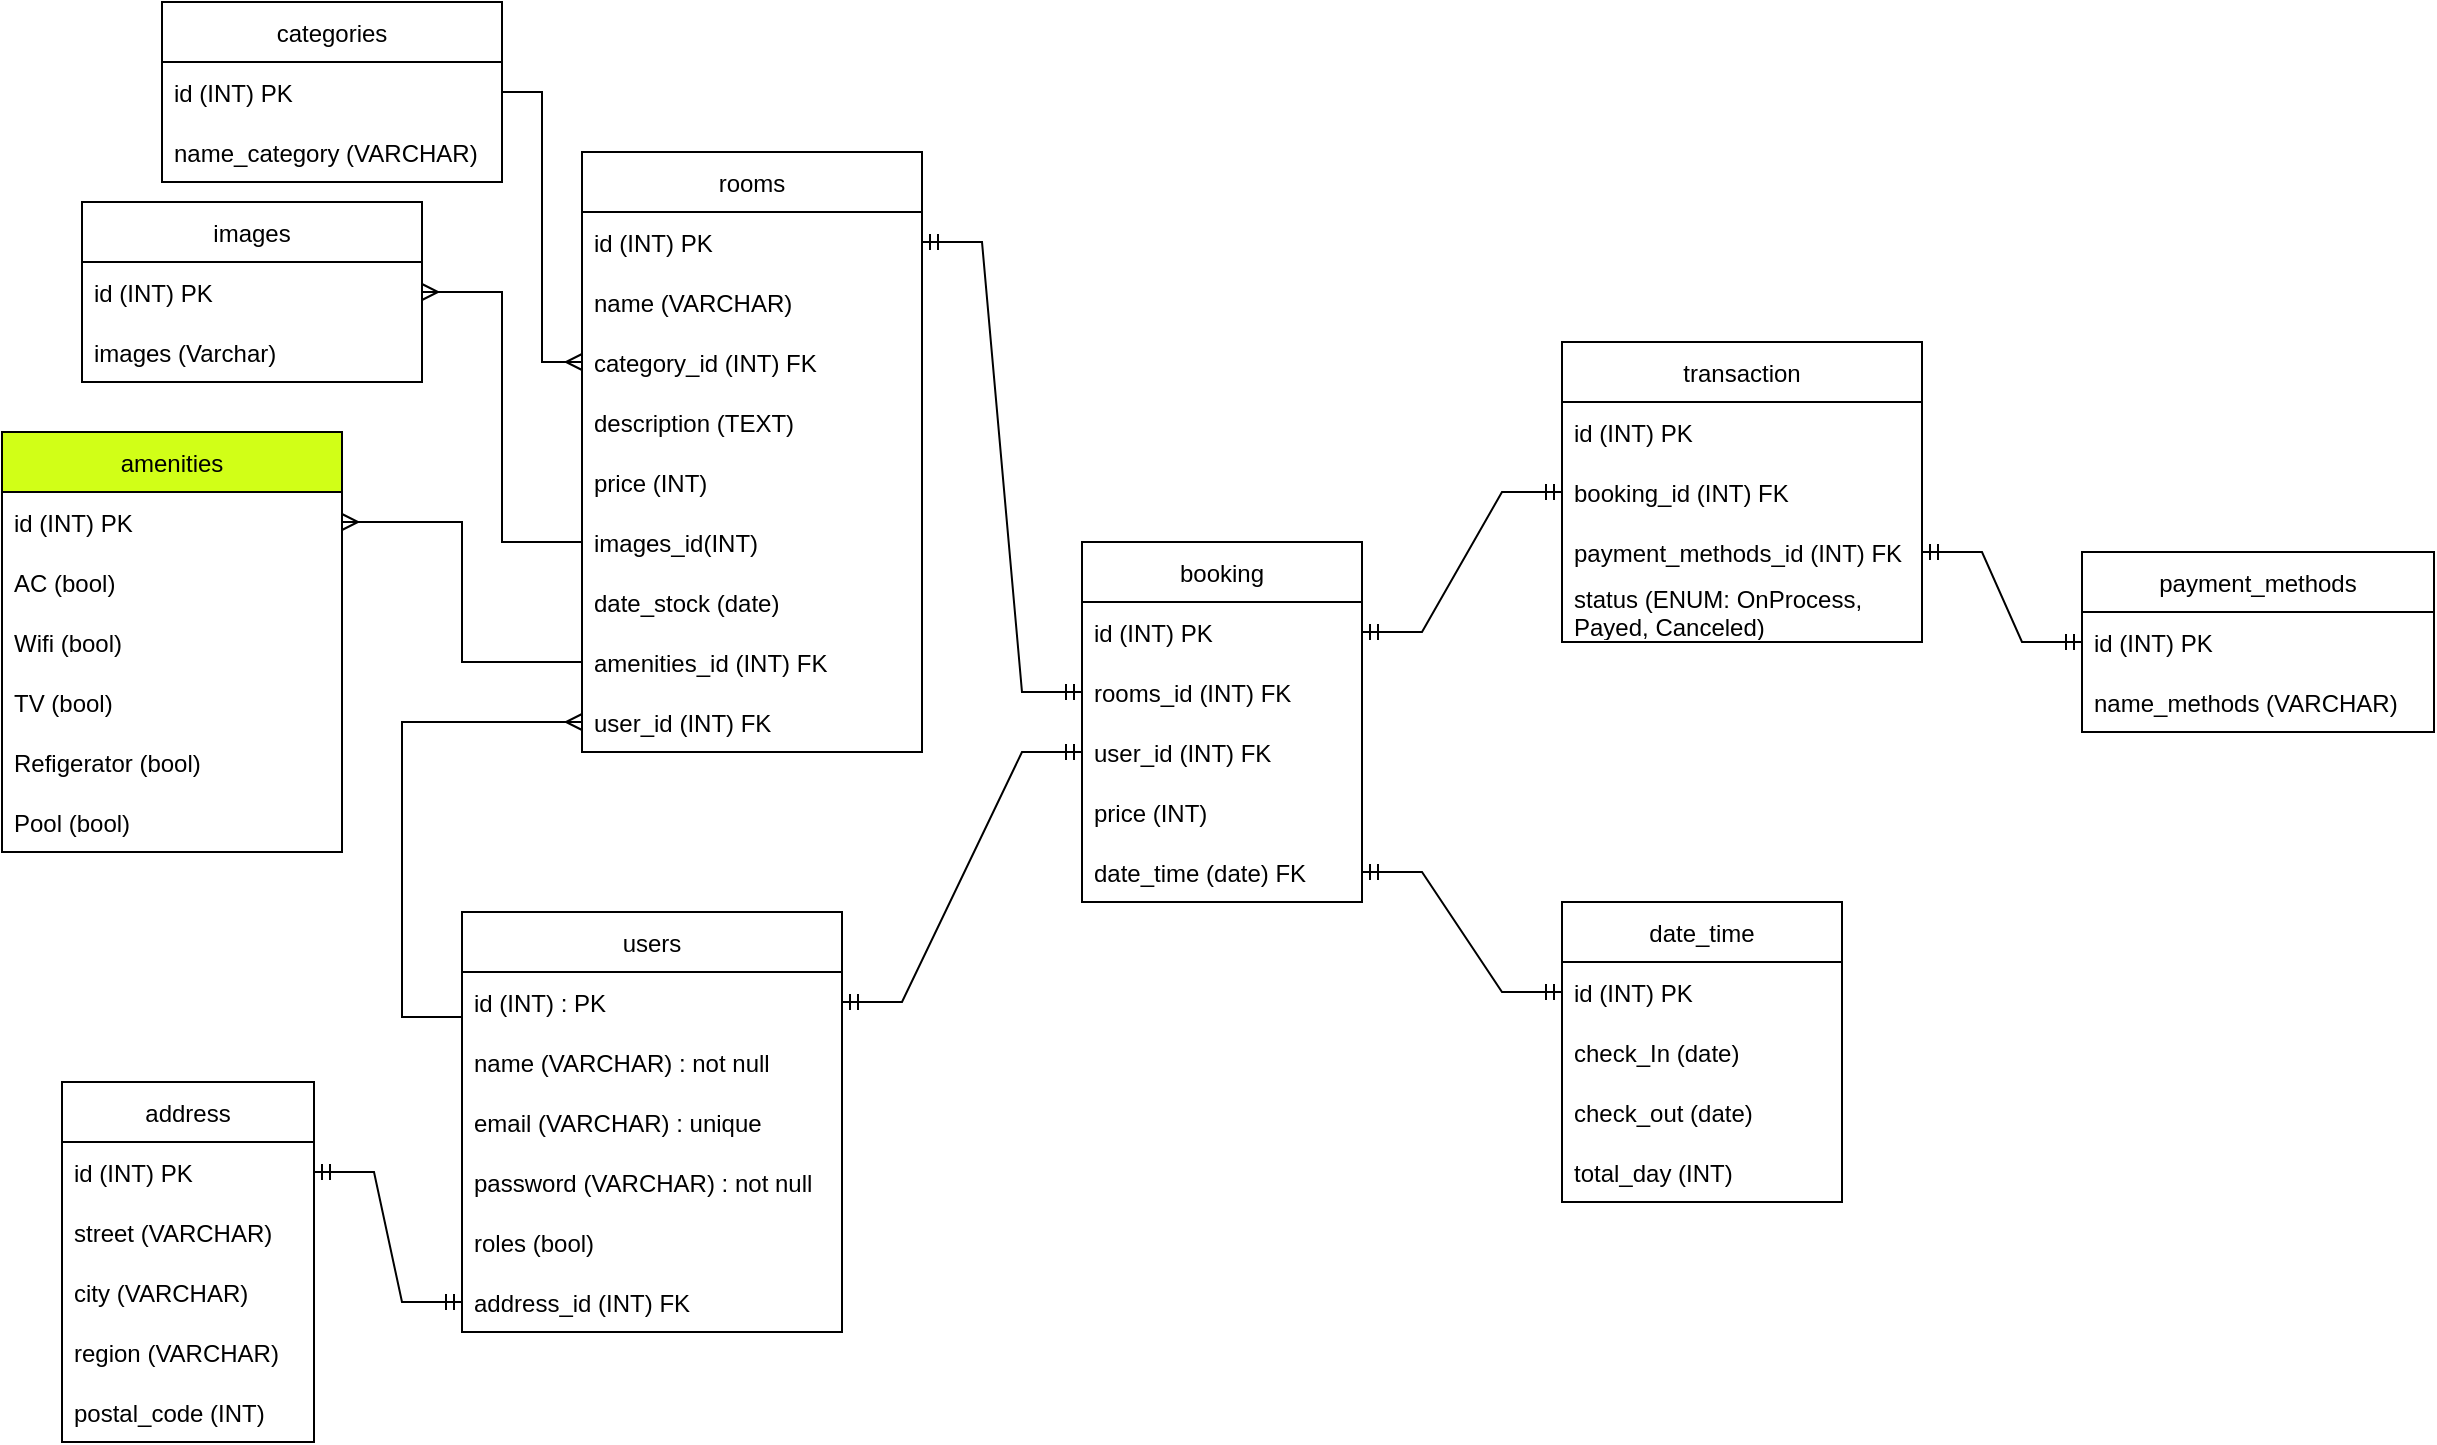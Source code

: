 <mxfile>
    <diagram id="cJwIZMxX6NavqjxChlhD" name="Page-1">
        <mxGraphModel dx="497" dy="374" grid="1" gridSize="10" guides="1" tooltips="1" connect="1" arrows="1" fold="1" page="1" pageScale="1" pageWidth="1100" pageHeight="850" math="0" shadow="0">
            <root>
                <mxCell id="0"/>
                <mxCell id="1" parent="0"/>
                <mxCell id="2" value="users" style="swimlane;fontStyle=0;childLayout=stackLayout;horizontal=1;startSize=30;horizontalStack=0;resizeParent=1;resizeParentMax=0;resizeLast=0;collapsible=1;marginBottom=0;" parent="1" vertex="1">
                    <mxGeometry x="780" y="495" width="190" height="210" as="geometry"/>
                </mxCell>
                <mxCell id="3" value="id (INT) : PK" style="text;strokeColor=none;fillColor=none;align=left;verticalAlign=middle;spacingLeft=4;spacingRight=4;overflow=hidden;points=[[0,0.5],[1,0.5]];portConstraint=eastwest;rotatable=0;" parent="2" vertex="1">
                    <mxGeometry y="30" width="190" height="30" as="geometry"/>
                </mxCell>
                <mxCell id="4" value="name (VARCHAR) : not null" style="text;strokeColor=none;fillColor=none;align=left;verticalAlign=middle;spacingLeft=4;spacingRight=4;overflow=hidden;points=[[0,0.5],[1,0.5]];portConstraint=eastwest;rotatable=0;" parent="2" vertex="1">
                    <mxGeometry y="60" width="190" height="30" as="geometry"/>
                </mxCell>
                <mxCell id="5" value="email (VARCHAR) : unique" style="text;strokeColor=none;fillColor=none;align=left;verticalAlign=middle;spacingLeft=4;spacingRight=4;overflow=hidden;points=[[0,0.5],[1,0.5]];portConstraint=eastwest;rotatable=0;" parent="2" vertex="1">
                    <mxGeometry y="90" width="190" height="30" as="geometry"/>
                </mxCell>
                <mxCell id="6" value="password (VARCHAR) : not null" style="text;strokeColor=none;fillColor=none;align=left;verticalAlign=middle;spacingLeft=4;spacingRight=4;overflow=hidden;points=[[0,0.5],[1,0.5]];portConstraint=eastwest;rotatable=0;" parent="2" vertex="1">
                    <mxGeometry y="120" width="190" height="30" as="geometry"/>
                </mxCell>
                <mxCell id="7" value="roles (bool)" style="text;strokeColor=none;fillColor=none;align=left;verticalAlign=middle;spacingLeft=4;spacingRight=4;overflow=hidden;points=[[0,0.5],[1,0.5]];portConstraint=eastwest;rotatable=0;" parent="2" vertex="1">
                    <mxGeometry y="150" width="190" height="30" as="geometry"/>
                </mxCell>
                <mxCell id="8" value="address_id (INT) FK " style="text;strokeColor=none;fillColor=none;align=left;verticalAlign=middle;spacingLeft=4;spacingRight=4;overflow=hidden;points=[[0,0.5],[1,0.5]];portConstraint=eastwest;rotatable=0;" parent="2" vertex="1">
                    <mxGeometry y="180" width="190" height="30" as="geometry"/>
                </mxCell>
                <mxCell id="9" value="rooms" style="swimlane;fontStyle=0;childLayout=stackLayout;horizontal=1;startSize=30;horizontalStack=0;resizeParent=1;resizeParentMax=0;resizeLast=0;collapsible=1;marginBottom=0;" parent="1" vertex="1">
                    <mxGeometry x="840" y="115" width="170" height="300" as="geometry"/>
                </mxCell>
                <mxCell id="10" value="id (INT) PK" style="text;strokeColor=none;fillColor=none;align=left;verticalAlign=middle;spacingLeft=4;spacingRight=4;overflow=hidden;points=[[0,0.5],[1,0.5]];portConstraint=eastwest;rotatable=0;" parent="9" vertex="1">
                    <mxGeometry y="30" width="170" height="30" as="geometry"/>
                </mxCell>
                <mxCell id="11" value="name (VARCHAR)" style="text;strokeColor=none;fillColor=none;align=left;verticalAlign=middle;spacingLeft=4;spacingRight=4;overflow=hidden;points=[[0,0.5],[1,0.5]];portConstraint=eastwest;rotatable=0;" parent="9" vertex="1">
                    <mxGeometry y="60" width="170" height="30" as="geometry"/>
                </mxCell>
                <mxCell id="15" value="category_id (INT) FK" style="text;strokeColor=none;fillColor=none;align=left;verticalAlign=middle;spacingLeft=4;spacingRight=4;overflow=hidden;points=[[0,0.5],[1,0.5]];portConstraint=eastwest;rotatable=0;" parent="9" vertex="1">
                    <mxGeometry y="90" width="170" height="30" as="geometry"/>
                </mxCell>
                <mxCell id="14" value="description (TEXT)" style="text;strokeColor=none;fillColor=none;align=left;verticalAlign=middle;spacingLeft=4;spacingRight=4;overflow=hidden;points=[[0,0.5],[1,0.5]];portConstraint=eastwest;rotatable=0;" parent="9" vertex="1">
                    <mxGeometry y="120" width="170" height="30" as="geometry"/>
                </mxCell>
                <mxCell id="12" value="price (INT)" style="text;strokeColor=none;fillColor=none;align=left;verticalAlign=middle;spacingLeft=4;spacingRight=4;overflow=hidden;points=[[0,0.5],[1,0.5]];portConstraint=eastwest;rotatable=0;" parent="9" vertex="1">
                    <mxGeometry y="150" width="170" height="30" as="geometry"/>
                </mxCell>
                <mxCell id="90" value="images_id(INT)" style="text;strokeColor=none;fillColor=none;align=left;verticalAlign=middle;spacingLeft=4;spacingRight=4;overflow=hidden;points=[[0,0.5],[1,0.5]];portConstraint=eastwest;rotatable=0;" parent="9" vertex="1">
                    <mxGeometry y="180" width="170" height="30" as="geometry"/>
                </mxCell>
                <mxCell id="13" value="date_stock (date)" style="text;strokeColor=none;fillColor=none;align=left;verticalAlign=middle;spacingLeft=4;spacingRight=4;overflow=hidden;points=[[0,0.5],[1,0.5]];portConstraint=eastwest;rotatable=0;" parent="9" vertex="1">
                    <mxGeometry y="210" width="170" height="30" as="geometry"/>
                </mxCell>
                <mxCell id="88" value="amenities_id (INT) FK" style="text;strokeColor=none;fillColor=none;align=left;verticalAlign=middle;spacingLeft=4;spacingRight=4;overflow=hidden;points=[[0,0.5],[1,0.5]];portConstraint=eastwest;rotatable=0;" parent="9" vertex="1">
                    <mxGeometry y="240" width="170" height="30" as="geometry"/>
                </mxCell>
                <mxCell id="105" value="user_id (INT) FK" style="text;strokeColor=none;fillColor=none;align=left;verticalAlign=middle;spacingLeft=4;spacingRight=4;overflow=hidden;points=[[0,0.5],[1,0.5]];portConstraint=eastwest;rotatable=0;" parent="9" vertex="1">
                    <mxGeometry y="270" width="170" height="30" as="geometry"/>
                </mxCell>
                <mxCell id="22" value="transaction" style="swimlane;fontStyle=0;childLayout=stackLayout;horizontal=1;startSize=30;horizontalStack=0;resizeParent=1;resizeParentMax=0;resizeLast=0;collapsible=1;marginBottom=0;" parent="1" vertex="1">
                    <mxGeometry x="1330" y="210" width="180" height="150" as="geometry"/>
                </mxCell>
                <mxCell id="23" value="id (INT) PK" style="text;strokeColor=none;fillColor=none;align=left;verticalAlign=middle;spacingLeft=4;spacingRight=4;overflow=hidden;points=[[0,0.5],[1,0.5]];portConstraint=eastwest;rotatable=0;" parent="22" vertex="1">
                    <mxGeometry y="30" width="180" height="30" as="geometry"/>
                </mxCell>
                <mxCell id="37" value="booking_id (INT) FK" style="text;strokeColor=none;fillColor=none;align=left;verticalAlign=middle;spacingLeft=4;spacingRight=4;overflow=hidden;points=[[0,0.5],[1,0.5]];portConstraint=eastwest;rotatable=0;" parent="22" vertex="1">
                    <mxGeometry y="60" width="180" height="30" as="geometry"/>
                </mxCell>
                <mxCell id="25" value="payment_methods_id (INT) FK" style="text;strokeColor=none;fillColor=none;align=left;verticalAlign=middle;spacingLeft=4;spacingRight=4;overflow=hidden;points=[[0,0.5],[1,0.5]];portConstraint=eastwest;rotatable=0;" parent="22" vertex="1">
                    <mxGeometry y="90" width="180" height="30" as="geometry"/>
                </mxCell>
                <mxCell id="110" value="status (ENUM: OnProcess, &#10;Payed, Canceled)" style="text;strokeColor=none;fillColor=none;align=left;verticalAlign=middle;spacingLeft=4;spacingRight=4;overflow=hidden;points=[[0,0.5],[1,0.5]];portConstraint=eastwest;rotatable=0;" parent="22" vertex="1">
                    <mxGeometry y="120" width="180" height="30" as="geometry"/>
                </mxCell>
                <mxCell id="30" value="address" style="swimlane;fontStyle=0;childLayout=stackLayout;horizontal=1;startSize=30;horizontalStack=0;resizeParent=1;resizeParentMax=0;resizeLast=0;collapsible=1;marginBottom=0;" parent="1" vertex="1">
                    <mxGeometry x="580" y="580" width="126" height="180" as="geometry"/>
                </mxCell>
                <mxCell id="31" value="id (INT) PK" style="text;strokeColor=none;fillColor=none;align=left;verticalAlign=middle;spacingLeft=4;spacingRight=4;overflow=hidden;points=[[0,0.5],[1,0.5]];portConstraint=eastwest;rotatable=0;" parent="30" vertex="1">
                    <mxGeometry y="30" width="126" height="30" as="geometry"/>
                </mxCell>
                <mxCell id="32" value="street (VARCHAR)" style="text;strokeColor=none;fillColor=none;align=left;verticalAlign=middle;spacingLeft=4;spacingRight=4;overflow=hidden;points=[[0,0.5],[1,0.5]];portConstraint=eastwest;rotatable=0;" parent="30" vertex="1">
                    <mxGeometry y="60" width="126" height="30" as="geometry"/>
                </mxCell>
                <mxCell id="53" value="city (VARCHAR)" style="text;strokeColor=none;fillColor=none;align=left;verticalAlign=middle;spacingLeft=4;spacingRight=4;overflow=hidden;points=[[0,0.5],[1,0.5]];portConstraint=eastwest;rotatable=0;" parent="30" vertex="1">
                    <mxGeometry y="90" width="126" height="30" as="geometry"/>
                </mxCell>
                <mxCell id="54" value="region (VARCHAR)" style="text;strokeColor=none;fillColor=none;align=left;verticalAlign=middle;spacingLeft=4;spacingRight=4;overflow=hidden;points=[[0,0.5],[1,0.5]];portConstraint=eastwest;rotatable=0;" parent="30" vertex="1">
                    <mxGeometry y="120" width="126" height="30" as="geometry"/>
                </mxCell>
                <mxCell id="55" value="postal_code (INT)" style="text;strokeColor=none;fillColor=none;align=left;verticalAlign=middle;spacingLeft=4;spacingRight=4;overflow=hidden;points=[[0,0.5],[1,0.5]];portConstraint=eastwest;rotatable=0;" parent="30" vertex="1">
                    <mxGeometry y="150" width="126" height="30" as="geometry"/>
                </mxCell>
                <mxCell id="33" value="" style="edgeStyle=entityRelationEdgeStyle;fontSize=12;html=1;endArrow=ERmandOne;startArrow=ERmandOne;rounded=0;exitX=0;exitY=0.5;exitDx=0;exitDy=0;entryX=1;entryY=0.5;entryDx=0;entryDy=0;" parent="1" source="51" target="25" edge="1">
                    <mxGeometry width="100" height="100" relative="1" as="geometry">
                        <mxPoint x="1506" y="580" as="sourcePoint"/>
                        <mxPoint x="1430" y="415" as="targetPoint"/>
                    </mxGeometry>
                </mxCell>
                <mxCell id="34" value="booking" style="swimlane;fontStyle=0;childLayout=stackLayout;horizontal=1;startSize=30;horizontalStack=0;resizeParent=1;resizeParentMax=0;resizeLast=0;collapsible=1;marginBottom=0;" parent="1" vertex="1">
                    <mxGeometry x="1090" y="310" width="140" height="180" as="geometry"/>
                </mxCell>
                <mxCell id="35" value="id (INT) PK" style="text;strokeColor=none;fillColor=none;align=left;verticalAlign=middle;spacingLeft=4;spacingRight=4;overflow=hidden;points=[[0,0.5],[1,0.5]];portConstraint=eastwest;rotatable=0;" parent="34" vertex="1">
                    <mxGeometry y="30" width="140" height="30" as="geometry"/>
                </mxCell>
                <mxCell id="36" value="rooms_id (INT) FK" style="text;strokeColor=none;fillColor=none;align=left;verticalAlign=middle;spacingLeft=4;spacingRight=4;overflow=hidden;points=[[0,0.5],[1,0.5]];portConstraint=eastwest;rotatable=0;" parent="34" vertex="1">
                    <mxGeometry y="60" width="140" height="30" as="geometry"/>
                </mxCell>
                <mxCell id="24" value="user_id (INT) FK " style="text;strokeColor=none;fillColor=none;align=left;verticalAlign=middle;spacingLeft=4;spacingRight=4;overflow=hidden;points=[[0,0.5],[1,0.5]];portConstraint=eastwest;rotatable=0;" parent="34" vertex="1">
                    <mxGeometry y="90" width="140" height="30" as="geometry"/>
                </mxCell>
                <mxCell id="38" value="price (INT)" style="text;strokeColor=none;fillColor=none;align=left;verticalAlign=middle;spacingLeft=4;spacingRight=4;overflow=hidden;points=[[0,0.5],[1,0.5]];portConstraint=eastwest;rotatable=0;" parent="34" vertex="1">
                    <mxGeometry y="120" width="140" height="30" as="geometry"/>
                </mxCell>
                <mxCell id="77" value="date_time (date) FK" style="text;strokeColor=none;fillColor=none;align=left;verticalAlign=middle;spacingLeft=4;spacingRight=4;overflow=hidden;points=[[0,0.5],[1,0.5]];portConstraint=eastwest;rotatable=0;" parent="34" vertex="1">
                    <mxGeometry y="150" width="140" height="30" as="geometry"/>
                </mxCell>
                <mxCell id="43" value="" style="edgeStyle=elbowEdgeStyle;fontSize=12;html=1;endArrow=ERmany;rounded=0;exitX=1;exitY=0.5;exitDx=0;exitDy=0;entryX=0;entryY=0.5;entryDx=0;entryDy=0;" parent="1" source="103" target="15" edge="1">
                    <mxGeometry width="100" height="100" relative="1" as="geometry">
                        <mxPoint x="790" y="370" as="sourcePoint"/>
                        <mxPoint x="1190" y="695" as="targetPoint"/>
                    </mxGeometry>
                </mxCell>
                <mxCell id="50" value="payment_methods" style="swimlane;fontStyle=0;childLayout=stackLayout;horizontal=1;startSize=30;horizontalStack=0;resizeParent=1;resizeParentMax=0;resizeLast=0;collapsible=1;marginBottom=0;" parent="1" vertex="1">
                    <mxGeometry x="1590" y="315" width="176" height="90" as="geometry"/>
                </mxCell>
                <mxCell id="51" value="id (INT) PK" style="text;strokeColor=none;fillColor=none;align=left;verticalAlign=middle;spacingLeft=4;spacingRight=4;overflow=hidden;points=[[0,0.5],[1,0.5]];portConstraint=eastwest;rotatable=0;" parent="50" vertex="1">
                    <mxGeometry y="30" width="176" height="30" as="geometry"/>
                </mxCell>
                <mxCell id="52" value="name_methods (VARCHAR)" style="text;strokeColor=none;fillColor=none;align=left;verticalAlign=middle;spacingLeft=4;spacingRight=4;overflow=hidden;points=[[0,0.5],[1,0.5]];portConstraint=eastwest;rotatable=0;" parent="50" vertex="1">
                    <mxGeometry y="60" width="176" height="30" as="geometry"/>
                </mxCell>
                <mxCell id="56" value="" style="edgeStyle=entityRelationEdgeStyle;fontSize=12;html=1;endArrow=ERmandOne;startArrow=ERmandOne;rounded=0;entryX=1;entryY=0.25;entryDx=0;entryDy=0;exitX=0;exitY=0.5;exitDx=0;exitDy=0;" parent="1" source="8" target="30" edge="1">
                    <mxGeometry width="100" height="100" relative="1" as="geometry">
                        <mxPoint x="650" y="745" as="sourcePoint"/>
                        <mxPoint x="934" y="855" as="targetPoint"/>
                    </mxGeometry>
                </mxCell>
                <mxCell id="59" value="" style="edgeStyle=entityRelationEdgeStyle;fontSize=12;html=1;endArrow=ERmandOne;startArrow=ERmandOne;rounded=0;entryX=1;entryY=0.5;entryDx=0;entryDy=0;exitX=0;exitY=0.5;exitDx=0;exitDy=0;" parent="1" source="24" target="3" edge="1">
                    <mxGeometry width="100" height="100" relative="1" as="geometry">
                        <mxPoint x="980" y="705" as="sourcePoint"/>
                        <mxPoint x="1086" y="645" as="targetPoint"/>
                    </mxGeometry>
                </mxCell>
                <mxCell id="72" value="date_time" style="swimlane;fontStyle=0;childLayout=stackLayout;horizontal=1;startSize=30;horizontalStack=0;resizeParent=1;resizeParentMax=0;resizeLast=0;collapsible=1;marginBottom=0;" parent="1" vertex="1">
                    <mxGeometry x="1330" y="490" width="140" height="150" as="geometry"/>
                </mxCell>
                <mxCell id="73" value="id (INT) PK" style="text;strokeColor=none;fillColor=none;align=left;verticalAlign=middle;spacingLeft=4;spacingRight=4;overflow=hidden;points=[[0,0.5],[1,0.5]];portConstraint=eastwest;rotatable=0;" parent="72" vertex="1">
                    <mxGeometry y="30" width="140" height="30" as="geometry"/>
                </mxCell>
                <mxCell id="74" value="check_In (date)" style="text;strokeColor=none;fillColor=none;align=left;verticalAlign=middle;spacingLeft=4;spacingRight=4;overflow=hidden;points=[[0,0.5],[1,0.5]];portConstraint=eastwest;rotatable=0;" parent="72" vertex="1">
                    <mxGeometry y="60" width="140" height="30" as="geometry"/>
                </mxCell>
                <mxCell id="75" value="check_out (date)" style="text;strokeColor=none;fillColor=none;align=left;verticalAlign=middle;spacingLeft=4;spacingRight=4;overflow=hidden;points=[[0,0.5],[1,0.5]];portConstraint=eastwest;rotatable=0;" parent="72" vertex="1">
                    <mxGeometry y="90" width="140" height="30" as="geometry"/>
                </mxCell>
                <mxCell id="112" value="total_day (INT)" style="text;strokeColor=none;fillColor=none;align=left;verticalAlign=middle;spacingLeft=4;spacingRight=4;overflow=hidden;points=[[0,0.5],[1,0.5]];portConstraint=eastwest;rotatable=0;" parent="72" vertex="1">
                    <mxGeometry y="120" width="140" height="30" as="geometry"/>
                </mxCell>
                <mxCell id="80" value="" style="edgeStyle=entityRelationEdgeStyle;fontSize=12;html=1;endArrow=ERmandOne;startArrow=ERmandOne;rounded=0;entryX=1;entryY=0.5;entryDx=0;entryDy=0;exitX=0;exitY=0.5;exitDx=0;exitDy=0;" parent="1" source="73" target="77" edge="1">
                    <mxGeometry width="100" height="100" relative="1" as="geometry">
                        <mxPoint x="1380" y="505" as="sourcePoint"/>
                        <mxPoint x="1290" y="535" as="targetPoint"/>
                    </mxGeometry>
                </mxCell>
                <mxCell id="89" value="" style="edgeStyle=elbowEdgeStyle;fontSize=12;html=1;endArrow=ERmany;rounded=0;exitX=0;exitY=0.25;exitDx=0;exitDy=0;entryX=0;entryY=0.5;entryDx=0;entryDy=0;" parent="1" source="2" target="105" edge="1">
                    <mxGeometry width="100" height="100" relative="1" as="geometry">
                        <mxPoint x="760" y="545" as="sourcePoint"/>
                        <mxPoint x="840" y="415" as="targetPoint"/>
                        <Array as="points">
                            <mxPoint x="750" y="515"/>
                        </Array>
                    </mxGeometry>
                </mxCell>
                <mxCell id="99" value="amenities" style="swimlane;fontStyle=0;childLayout=stackLayout;horizontal=1;startSize=30;horizontalStack=0;resizeParent=1;resizeParentMax=0;resizeLast=0;collapsible=1;marginBottom=0;fillColor=#D1FF17;" parent="1" vertex="1">
                    <mxGeometry x="550" y="255" width="170" height="210" as="geometry"/>
                </mxCell>
                <mxCell id="100" value="id (INT) PK" style="text;strokeColor=none;fillColor=none;align=left;verticalAlign=middle;spacingLeft=4;spacingRight=4;overflow=hidden;points=[[0,0.5],[1,0.5]];portConstraint=eastwest;rotatable=0;" parent="99" vertex="1">
                    <mxGeometry y="30" width="170" height="30" as="geometry"/>
                </mxCell>
                <mxCell id="91" value="AC (bool)" style="text;strokeColor=none;fillColor=none;align=left;verticalAlign=middle;spacingLeft=4;spacingRight=4;overflow=hidden;points=[[0,0.5],[1,0.5]];portConstraint=eastwest;rotatable=0;" parent="99" vertex="1">
                    <mxGeometry y="60" width="170" height="30" as="geometry"/>
                </mxCell>
                <mxCell id="92" value="Wifi (bool)" style="text;strokeColor=none;fillColor=none;align=left;verticalAlign=middle;spacingLeft=4;spacingRight=4;overflow=hidden;points=[[0,0.5],[1,0.5]];portConstraint=eastwest;rotatable=0;" parent="99" vertex="1">
                    <mxGeometry y="90" width="170" height="30" as="geometry"/>
                </mxCell>
                <mxCell id="93" value="TV (bool)" style="text;strokeColor=none;fillColor=none;align=left;verticalAlign=middle;spacingLeft=4;spacingRight=4;overflow=hidden;points=[[0,0.5],[1,0.5]];portConstraint=eastwest;rotatable=0;" parent="99" vertex="1">
                    <mxGeometry y="120" width="170" height="30" as="geometry"/>
                </mxCell>
                <mxCell id="94" value="Refigerator (bool)" style="text;strokeColor=none;fillColor=none;align=left;verticalAlign=middle;spacingLeft=4;spacingRight=4;overflow=hidden;points=[[0,0.5],[1,0.5]];portConstraint=eastwest;rotatable=0;" parent="99" vertex="1">
                    <mxGeometry y="150" width="170" height="30" as="geometry"/>
                </mxCell>
                <mxCell id="108" value="Pool (bool)" style="text;strokeColor=none;fillColor=none;align=left;verticalAlign=middle;spacingLeft=4;spacingRight=4;overflow=hidden;points=[[0,0.5],[1,0.5]];portConstraint=eastwest;rotatable=0;" parent="99" vertex="1">
                    <mxGeometry y="180" width="170" height="30" as="geometry"/>
                </mxCell>
                <mxCell id="102" value="categories" style="swimlane;fontStyle=0;childLayout=stackLayout;horizontal=1;startSize=30;horizontalStack=0;resizeParent=1;resizeParentMax=0;resizeLast=0;collapsible=1;marginBottom=0;" parent="1" vertex="1">
                    <mxGeometry x="630" y="40" width="170" height="90" as="geometry"/>
                </mxCell>
                <mxCell id="103" value="id (INT) PK" style="text;strokeColor=none;fillColor=none;align=left;verticalAlign=middle;spacingLeft=4;spacingRight=4;overflow=hidden;points=[[0,0.5],[1,0.5]];portConstraint=eastwest;rotatable=0;" parent="102" vertex="1">
                    <mxGeometry y="30" width="170" height="30" as="geometry"/>
                </mxCell>
                <mxCell id="104" value="name_category (VARCHAR) " style="text;strokeColor=none;fillColor=none;align=left;verticalAlign=middle;spacingLeft=4;spacingRight=4;overflow=hidden;points=[[0,0.5],[1,0.5]];portConstraint=eastwest;rotatable=0;" parent="102" vertex="1">
                    <mxGeometry y="60" width="170" height="30" as="geometry"/>
                </mxCell>
                <mxCell id="111" value="" style="edgeStyle=elbowEdgeStyle;fontSize=12;html=1;endArrow=ERmany;rounded=0;exitX=0;exitY=0.5;exitDx=0;exitDy=0;entryX=1;entryY=0.5;entryDx=0;entryDy=0;" parent="1" source="88" target="100" edge="1">
                    <mxGeometry width="100" height="100" relative="1" as="geometry">
                        <mxPoint x="770" y="245" as="sourcePoint"/>
                        <mxPoint x="810" y="285" as="targetPoint"/>
                    </mxGeometry>
                </mxCell>
                <mxCell id="113" value="" style="edgeStyle=entityRelationEdgeStyle;fontSize=12;html=1;endArrow=ERmandOne;startArrow=ERmandOne;rounded=0;entryX=1;entryY=0.5;entryDx=0;entryDy=0;exitX=0;exitY=0.5;exitDx=0;exitDy=0;" parent="1" source="37" target="35" edge="1">
                    <mxGeometry width="100" height="100" relative="1" as="geometry">
                        <mxPoint x="1160" y="75.0" as="sourcePoint"/>
                        <mxPoint x="1100.0" y="155.0" as="targetPoint"/>
                    </mxGeometry>
                </mxCell>
                <mxCell id="114" value="" style="edgeStyle=entityRelationEdgeStyle;fontSize=12;html=1;endArrow=ERmandOne;startArrow=ERmandOne;rounded=0;entryX=1;entryY=0.5;entryDx=0;entryDy=0;exitX=0;exitY=0.5;exitDx=0;exitDy=0;" parent="1" source="36" target="10" edge="1">
                    <mxGeometry width="100" height="100" relative="1" as="geometry">
                        <mxPoint x="1080" y="340.0" as="sourcePoint"/>
                        <mxPoint x="980" y="550" as="targetPoint"/>
                    </mxGeometry>
                </mxCell>
                <mxCell id="115" value="images" style="swimlane;fontStyle=0;childLayout=stackLayout;horizontal=1;startSize=30;horizontalStack=0;resizeParent=1;resizeParentMax=0;resizeLast=0;collapsible=1;marginBottom=0;" vertex="1" parent="1">
                    <mxGeometry x="590" y="140" width="170" height="90" as="geometry"/>
                </mxCell>
                <mxCell id="116" value="id (INT) PK" style="text;strokeColor=none;fillColor=none;align=left;verticalAlign=middle;spacingLeft=4;spacingRight=4;overflow=hidden;points=[[0,0.5],[1,0.5]];portConstraint=eastwest;rotatable=0;" vertex="1" parent="115">
                    <mxGeometry y="30" width="170" height="30" as="geometry"/>
                </mxCell>
                <mxCell id="117" value="images (Varchar)" style="text;strokeColor=none;fillColor=none;align=left;verticalAlign=middle;spacingLeft=4;spacingRight=4;overflow=hidden;points=[[0,0.5],[1,0.5]];portConstraint=eastwest;rotatable=0;" vertex="1" parent="115">
                    <mxGeometry y="60" width="170" height="30" as="geometry"/>
                </mxCell>
                <mxCell id="118" value="" style="edgeStyle=elbowEdgeStyle;fontSize=12;html=1;endArrow=ERmany;rounded=0;exitX=0;exitY=0.5;exitDx=0;exitDy=0;entryX=1;entryY=0.5;entryDx=0;entryDy=0;" edge="1" parent="1" source="90" target="116">
                    <mxGeometry width="100" height="100" relative="1" as="geometry">
                        <mxPoint x="850" y="380" as="sourcePoint"/>
                        <mxPoint x="730" y="310" as="targetPoint"/>
                    </mxGeometry>
                </mxCell>
            </root>
        </mxGraphModel>
    </diagram>
</mxfile>